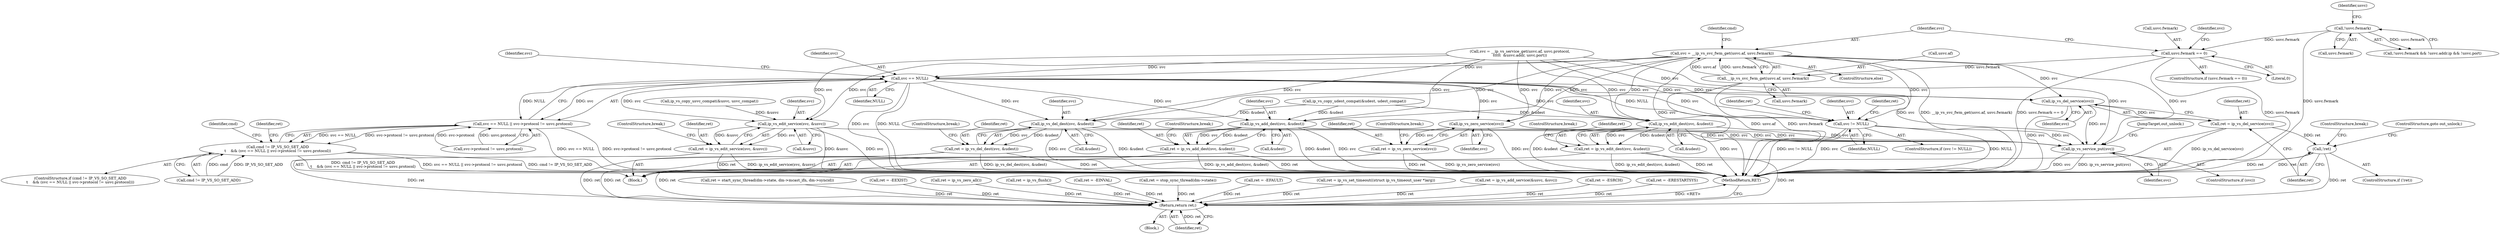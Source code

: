 digraph "0_linux_04bcef2a83f40c6db24222b27a52892cba39dffb_0@pointer" {
"1000361" [label="(Call,svc = __ip_vs_svc_fwm_get(usvc.af, usvc.fwmark))"];
"1000363" [label="(Call,__ip_vs_svc_fwm_get(usvc.af, usvc.fwmark))"];
"1000339" [label="(Call,usvc.fwmark == 0)"];
"1000282" [label="(Call,!usvc.fwmark)"];
"1000376" [label="(Call,svc == NULL)"];
"1000375" [label="(Call,svc == NULL || svc->protocol != usvc.protocol)"];
"1000371" [label="(Call,cmd != IP_VS_SO_SET_ADD\n\t    && (svc == NULL || svc->protocol != usvc.protocol))"];
"1000397" [label="(Call,svc != NULL)"];
"1000468" [label="(Call,ip_vs_service_put(svc))"];
"1000416" [label="(Call,ip_vs_edit_service(svc, &usvc))"];
"1000414" [label="(Call,ret = ip_vs_edit_service(svc, &usvc))"];
"1000476" [label="(Return,return ret;)"];
"1000424" [label="(Call,ip_vs_del_service(svc))"];
"1000422" [label="(Call,ret = ip_vs_del_service(svc))"];
"1000427" [label="(Call,!ret)"];
"1000434" [label="(Call,ip_vs_zero_service(svc))"];
"1000432" [label="(Call,ret = ip_vs_zero_service(svc))"];
"1000440" [label="(Call,ip_vs_add_dest(svc, &udest))"];
"1000438" [label="(Call,ret = ip_vs_add_dest(svc, &udest))"];
"1000448" [label="(Call,ip_vs_edit_dest(svc, &udest))"];
"1000446" [label="(Call,ret = ip_vs_edit_dest(svc, &udest))"];
"1000456" [label="(Call,ip_vs_del_dest(svc, &udest))"];
"1000454" [label="(Call,ret = ip_vs_del_dest(svc, &udest))"];
"1000430" [label="(ControlStructure,break;)"];
"1000433" [label="(Identifier,ret)"];
"1000223" [label="(Call,ret = start_sync_thread(dm->state, dm->mcast_ifn, dm->syncid))"];
"1000440" [label="(Call,ip_vs_add_dest(svc, &udest))"];
"1000432" [label="(Call,ret = ip_vs_zero_service(svc))"];
"1000343" [label="(Literal,0)"];
"1000340" [label="(Call,usvc.fwmark)"];
"1000378" [label="(Identifier,NULL)"];
"1000457" [label="(Identifier,svc)"];
"1000399" [label="(Identifier,NULL)"];
"1000345" [label="(Identifier,svc)"];
"1000417" [label="(Identifier,svc)"];
"1000400" [label="(Call,ret = -EEXIST)"];
"1000371" [label="(Call,cmd != IP_VS_SO_SET_ADD\n\t    && (svc == NULL || svc->protocol != usvc.protocol))"];
"1000406" [label="(Identifier,ret)"];
"1000460" [label="(ControlStructure,break;)"];
"1000373" [label="(Identifier,cmd)"];
"1000281" [label="(Call,!usvc.fwmark && !usvc.addr.ip && !usvc.port)"];
"1000393" [label="(Identifier,cmd)"];
"1000456" [label="(Call,ip_vs_del_dest(svc, &udest))"];
"1000427" [label="(Call,!ret)"];
"1000298" [label="(Call,ret = ip_vs_zero_all())"];
"1000194" [label="(Call,ret = ip_vs_flush())"];
"1000462" [label="(Call,ret = -EINVAL)"];
"1000426" [label="(ControlStructure,if (!ret))"];
"1000468" [label="(Call,ip_vs_service_put(svc))"];
"1000425" [label="(Identifier,svc)"];
"1000367" [label="(Call,usvc.fwmark)"];
"1000339" [label="(Call,usvc.fwmark == 0)"];
"1000394" [label="(Block,)"];
"1000271" [label="(Call,ip_vs_copy_udest_compat(&udest, udest_compat))"];
"1000415" [label="(Identifier,ret)"];
"1000381" [label="(Identifier,svc)"];
"1000455" [label="(Identifier,ret)"];
"1000398" [label="(Identifier,svc)"];
"1000416" [label="(Call,ip_vs_edit_service(svc, &usvc))"];
"1000396" [label="(ControlStructure,if (svc != NULL))"];
"1000248" [label="(Call,ret = stop_sync_thread(dm->state))"];
"1000466" [label="(ControlStructure,if (svc))"];
"1000458" [label="(Call,&udest)"];
"1000452" [label="(ControlStructure,break;)"];
"1000344" [label="(Call,svc = __ip_vs_service_get(usvc.af, usvc.protocol,\n\t\t\t\t\t  &usvc.addr, usvc.port))"];
"1000450" [label="(Call,&udest)"];
"1000370" [label="(ControlStructure,if (cmd != IP_VS_SO_SET_ADD\n\t    && (svc == NULL || svc->protocol != usvc.protocol)))"];
"1000420" [label="(ControlStructure,break;)"];
"1000267" [label="(Call,ip_vs_copy_usvc_compat(&usvc, usvc_compat))"];
"1000362" [label="(Identifier,svc)"];
"1000478" [label="(MethodReturn,RET)"];
"1000423" [label="(Identifier,ret)"];
"1000377" [label="(Identifier,svc)"];
"1000476" [label="(Return,return ret;)"];
"1000454" [label="(Call,ret = ip_vs_del_dest(svc, &udest))"];
"1000376" [label="(Call,svc == NULL)"];
"1000434" [label="(Call,ip_vs_zero_service(svc))"];
"1000333" [label="(Call,ret = -EFAULT)"];
"1000446" [label="(Call,ret = ip_vs_edit_dest(svc, &udest))"];
"1000444" [label="(ControlStructure,break;)"];
"1000418" [label="(Call,&usvc)"];
"1000113" [label="(Block,)"];
"1000363" [label="(Call,__ip_vs_svc_fwm_get(usvc.af, usvc.fwmark))"];
"1000379" [label="(Call,svc->protocol != usvc.protocol)"];
"1000422" [label="(Call,ret = ip_vs_del_service(svc))"];
"1000372" [label="(Call,cmd != IP_VS_SO_SET_ADD)"];
"1000388" [label="(Identifier,ret)"];
"1000477" [label="(Identifier,ret)"];
"1000290" [label="(Identifier,usvc)"];
"1000449" [label="(Identifier,svc)"];
"1000429" [label="(ControlStructure,goto out_unlock;)"];
"1000360" [label="(ControlStructure,else)"];
"1000204" [label="(Call,ret = ip_vs_set_timeout((struct ip_vs_timeout_user *)arg))"];
"1000361" [label="(Call,svc = __ip_vs_svc_fwm_get(usvc.af, usvc.fwmark))"];
"1000439" [label="(Identifier,ret)"];
"1000441" [label="(Identifier,svc)"];
"1000401" [label="(Identifier,ret)"];
"1000442" [label="(Call,&udest)"];
"1000283" [label="(Call,usvc.fwmark)"];
"1000375" [label="(Call,svc == NULL || svc->protocol != usvc.protocol)"];
"1000470" [label="(JumpTarget,out_unlock:)"];
"1000364" [label="(Call,usvc.af)"];
"1000447" [label="(Identifier,ret)"];
"1000414" [label="(Call,ret = ip_vs_edit_service(svc, &usvc))"];
"1000397" [label="(Call,svc != NULL)"];
"1000405" [label="(Call,ret = ip_vs_add_service(&usvc, &svc))"];
"1000436" [label="(ControlStructure,break;)"];
"1000438" [label="(Call,ret = ip_vs_add_dest(svc, &udest))"];
"1000282" [label="(Call,!usvc.fwmark)"];
"1000435" [label="(Identifier,svc)"];
"1000428" [label="(Identifier,ret)"];
"1000338" [label="(ControlStructure,if (usvc.fwmark == 0))"];
"1000387" [label="(Call,ret = -ESRCH)"];
"1000469" [label="(Identifier,svc)"];
"1000424" [label="(Call,ip_vs_del_service(svc))"];
"1000448" [label="(Call,ip_vs_edit_dest(svc, &udest))"];
"1000184" [label="(Call,ret = -ERESTARTSYS)"];
"1000361" -> "1000360"  [label="AST: "];
"1000361" -> "1000363"  [label="CFG: "];
"1000362" -> "1000361"  [label="AST: "];
"1000363" -> "1000361"  [label="AST: "];
"1000373" -> "1000361"  [label="CFG: "];
"1000361" -> "1000478"  [label="DDG: svc"];
"1000361" -> "1000478"  [label="DDG: __ip_vs_svc_fwm_get(usvc.af, usvc.fwmark)"];
"1000363" -> "1000361"  [label="DDG: usvc.af"];
"1000363" -> "1000361"  [label="DDG: usvc.fwmark"];
"1000361" -> "1000376"  [label="DDG: svc"];
"1000361" -> "1000397"  [label="DDG: svc"];
"1000361" -> "1000416"  [label="DDG: svc"];
"1000361" -> "1000424"  [label="DDG: svc"];
"1000361" -> "1000434"  [label="DDG: svc"];
"1000361" -> "1000440"  [label="DDG: svc"];
"1000361" -> "1000448"  [label="DDG: svc"];
"1000361" -> "1000456"  [label="DDG: svc"];
"1000361" -> "1000468"  [label="DDG: svc"];
"1000363" -> "1000367"  [label="CFG: "];
"1000364" -> "1000363"  [label="AST: "];
"1000367" -> "1000363"  [label="AST: "];
"1000363" -> "1000478"  [label="DDG: usvc.af"];
"1000363" -> "1000478"  [label="DDG: usvc.fwmark"];
"1000339" -> "1000363"  [label="DDG: usvc.fwmark"];
"1000339" -> "1000338"  [label="AST: "];
"1000339" -> "1000343"  [label="CFG: "];
"1000340" -> "1000339"  [label="AST: "];
"1000343" -> "1000339"  [label="AST: "];
"1000345" -> "1000339"  [label="CFG: "];
"1000362" -> "1000339"  [label="CFG: "];
"1000339" -> "1000478"  [label="DDG: usvc.fwmark == 0"];
"1000339" -> "1000478"  [label="DDG: usvc.fwmark"];
"1000282" -> "1000339"  [label="DDG: usvc.fwmark"];
"1000282" -> "1000281"  [label="AST: "];
"1000282" -> "1000283"  [label="CFG: "];
"1000283" -> "1000282"  [label="AST: "];
"1000290" -> "1000282"  [label="CFG: "];
"1000281" -> "1000282"  [label="CFG: "];
"1000282" -> "1000478"  [label="DDG: usvc.fwmark"];
"1000282" -> "1000281"  [label="DDG: usvc.fwmark"];
"1000376" -> "1000375"  [label="AST: "];
"1000376" -> "1000378"  [label="CFG: "];
"1000377" -> "1000376"  [label="AST: "];
"1000378" -> "1000376"  [label="AST: "];
"1000381" -> "1000376"  [label="CFG: "];
"1000375" -> "1000376"  [label="CFG: "];
"1000376" -> "1000478"  [label="DDG: svc"];
"1000376" -> "1000478"  [label="DDG: NULL"];
"1000376" -> "1000375"  [label="DDG: svc"];
"1000376" -> "1000375"  [label="DDG: NULL"];
"1000344" -> "1000376"  [label="DDG: svc"];
"1000376" -> "1000397"  [label="DDG: svc"];
"1000376" -> "1000397"  [label="DDG: NULL"];
"1000376" -> "1000416"  [label="DDG: svc"];
"1000376" -> "1000424"  [label="DDG: svc"];
"1000376" -> "1000434"  [label="DDG: svc"];
"1000376" -> "1000440"  [label="DDG: svc"];
"1000376" -> "1000448"  [label="DDG: svc"];
"1000376" -> "1000456"  [label="DDG: svc"];
"1000376" -> "1000468"  [label="DDG: svc"];
"1000375" -> "1000371"  [label="AST: "];
"1000375" -> "1000379"  [label="CFG: "];
"1000379" -> "1000375"  [label="AST: "];
"1000371" -> "1000375"  [label="CFG: "];
"1000375" -> "1000478"  [label="DDG: svc == NULL"];
"1000375" -> "1000478"  [label="DDG: svc->protocol != usvc.protocol"];
"1000375" -> "1000371"  [label="DDG: svc == NULL"];
"1000375" -> "1000371"  [label="DDG: svc->protocol != usvc.protocol"];
"1000379" -> "1000375"  [label="DDG: svc->protocol"];
"1000379" -> "1000375"  [label="DDG: usvc.protocol"];
"1000371" -> "1000370"  [label="AST: "];
"1000371" -> "1000372"  [label="CFG: "];
"1000372" -> "1000371"  [label="AST: "];
"1000388" -> "1000371"  [label="CFG: "];
"1000393" -> "1000371"  [label="CFG: "];
"1000371" -> "1000478"  [label="DDG: svc == NULL || svc->protocol != usvc.protocol"];
"1000371" -> "1000478"  [label="DDG: cmd != IP_VS_SO_SET_ADD"];
"1000371" -> "1000478"  [label="DDG: cmd != IP_VS_SO_SET_ADD\n\t    && (svc == NULL || svc->protocol != usvc.protocol)"];
"1000372" -> "1000371"  [label="DDG: cmd"];
"1000372" -> "1000371"  [label="DDG: IP_VS_SO_SET_ADD"];
"1000397" -> "1000396"  [label="AST: "];
"1000397" -> "1000399"  [label="CFG: "];
"1000398" -> "1000397"  [label="AST: "];
"1000399" -> "1000397"  [label="AST: "];
"1000401" -> "1000397"  [label="CFG: "];
"1000406" -> "1000397"  [label="CFG: "];
"1000397" -> "1000478"  [label="DDG: svc != NULL"];
"1000397" -> "1000478"  [label="DDG: svc"];
"1000397" -> "1000478"  [label="DDG: NULL"];
"1000344" -> "1000397"  [label="DDG: svc"];
"1000397" -> "1000468"  [label="DDG: svc"];
"1000468" -> "1000466"  [label="AST: "];
"1000468" -> "1000469"  [label="CFG: "];
"1000469" -> "1000468"  [label="AST: "];
"1000470" -> "1000468"  [label="CFG: "];
"1000468" -> "1000478"  [label="DDG: ip_vs_service_put(svc)"];
"1000468" -> "1000478"  [label="DDG: svc"];
"1000434" -> "1000468"  [label="DDG: svc"];
"1000416" -> "1000468"  [label="DDG: svc"];
"1000440" -> "1000468"  [label="DDG: svc"];
"1000344" -> "1000468"  [label="DDG: svc"];
"1000456" -> "1000468"  [label="DDG: svc"];
"1000448" -> "1000468"  [label="DDG: svc"];
"1000424" -> "1000468"  [label="DDG: svc"];
"1000416" -> "1000414"  [label="AST: "];
"1000416" -> "1000418"  [label="CFG: "];
"1000417" -> "1000416"  [label="AST: "];
"1000418" -> "1000416"  [label="AST: "];
"1000414" -> "1000416"  [label="CFG: "];
"1000416" -> "1000478"  [label="DDG: &usvc"];
"1000416" -> "1000478"  [label="DDG: svc"];
"1000416" -> "1000414"  [label="DDG: svc"];
"1000416" -> "1000414"  [label="DDG: &usvc"];
"1000344" -> "1000416"  [label="DDG: svc"];
"1000267" -> "1000416"  [label="DDG: &usvc"];
"1000414" -> "1000394"  [label="AST: "];
"1000415" -> "1000414"  [label="AST: "];
"1000420" -> "1000414"  [label="CFG: "];
"1000414" -> "1000478"  [label="DDG: ip_vs_edit_service(svc, &usvc)"];
"1000414" -> "1000478"  [label="DDG: ret"];
"1000414" -> "1000476"  [label="DDG: ret"];
"1000476" -> "1000113"  [label="AST: "];
"1000476" -> "1000477"  [label="CFG: "];
"1000477" -> "1000476"  [label="AST: "];
"1000478" -> "1000476"  [label="CFG: "];
"1000476" -> "1000478"  [label="DDG: <RET>"];
"1000477" -> "1000476"  [label="DDG: ret"];
"1000333" -> "1000476"  [label="DDG: ret"];
"1000184" -> "1000476"  [label="DDG: ret"];
"1000462" -> "1000476"  [label="DDG: ret"];
"1000194" -> "1000476"  [label="DDG: ret"];
"1000387" -> "1000476"  [label="DDG: ret"];
"1000446" -> "1000476"  [label="DDG: ret"];
"1000432" -> "1000476"  [label="DDG: ret"];
"1000405" -> "1000476"  [label="DDG: ret"];
"1000248" -> "1000476"  [label="DDG: ret"];
"1000223" -> "1000476"  [label="DDG: ret"];
"1000454" -> "1000476"  [label="DDG: ret"];
"1000427" -> "1000476"  [label="DDG: ret"];
"1000298" -> "1000476"  [label="DDG: ret"];
"1000400" -> "1000476"  [label="DDG: ret"];
"1000204" -> "1000476"  [label="DDG: ret"];
"1000438" -> "1000476"  [label="DDG: ret"];
"1000424" -> "1000422"  [label="AST: "];
"1000424" -> "1000425"  [label="CFG: "];
"1000425" -> "1000424"  [label="AST: "];
"1000422" -> "1000424"  [label="CFG: "];
"1000424" -> "1000478"  [label="DDG: svc"];
"1000424" -> "1000422"  [label="DDG: svc"];
"1000344" -> "1000424"  [label="DDG: svc"];
"1000422" -> "1000394"  [label="AST: "];
"1000423" -> "1000422"  [label="AST: "];
"1000428" -> "1000422"  [label="CFG: "];
"1000422" -> "1000478"  [label="DDG: ip_vs_del_service(svc)"];
"1000422" -> "1000427"  [label="DDG: ret"];
"1000427" -> "1000426"  [label="AST: "];
"1000427" -> "1000428"  [label="CFG: "];
"1000428" -> "1000427"  [label="AST: "];
"1000429" -> "1000427"  [label="CFG: "];
"1000430" -> "1000427"  [label="CFG: "];
"1000427" -> "1000478"  [label="DDG: ret"];
"1000427" -> "1000478"  [label="DDG: !ret"];
"1000434" -> "1000432"  [label="AST: "];
"1000434" -> "1000435"  [label="CFG: "];
"1000435" -> "1000434"  [label="AST: "];
"1000432" -> "1000434"  [label="CFG: "];
"1000434" -> "1000478"  [label="DDG: svc"];
"1000434" -> "1000432"  [label="DDG: svc"];
"1000344" -> "1000434"  [label="DDG: svc"];
"1000432" -> "1000394"  [label="AST: "];
"1000433" -> "1000432"  [label="AST: "];
"1000436" -> "1000432"  [label="CFG: "];
"1000432" -> "1000478"  [label="DDG: ip_vs_zero_service(svc)"];
"1000432" -> "1000478"  [label="DDG: ret"];
"1000440" -> "1000438"  [label="AST: "];
"1000440" -> "1000442"  [label="CFG: "];
"1000441" -> "1000440"  [label="AST: "];
"1000442" -> "1000440"  [label="AST: "];
"1000438" -> "1000440"  [label="CFG: "];
"1000440" -> "1000478"  [label="DDG: &udest"];
"1000440" -> "1000478"  [label="DDG: svc"];
"1000440" -> "1000438"  [label="DDG: svc"];
"1000440" -> "1000438"  [label="DDG: &udest"];
"1000344" -> "1000440"  [label="DDG: svc"];
"1000271" -> "1000440"  [label="DDG: &udest"];
"1000438" -> "1000394"  [label="AST: "];
"1000439" -> "1000438"  [label="AST: "];
"1000444" -> "1000438"  [label="CFG: "];
"1000438" -> "1000478"  [label="DDG: ip_vs_add_dest(svc, &udest)"];
"1000438" -> "1000478"  [label="DDG: ret"];
"1000448" -> "1000446"  [label="AST: "];
"1000448" -> "1000450"  [label="CFG: "];
"1000449" -> "1000448"  [label="AST: "];
"1000450" -> "1000448"  [label="AST: "];
"1000446" -> "1000448"  [label="CFG: "];
"1000448" -> "1000478"  [label="DDG: &udest"];
"1000448" -> "1000478"  [label="DDG: svc"];
"1000448" -> "1000446"  [label="DDG: svc"];
"1000448" -> "1000446"  [label="DDG: &udest"];
"1000344" -> "1000448"  [label="DDG: svc"];
"1000271" -> "1000448"  [label="DDG: &udest"];
"1000446" -> "1000394"  [label="AST: "];
"1000447" -> "1000446"  [label="AST: "];
"1000452" -> "1000446"  [label="CFG: "];
"1000446" -> "1000478"  [label="DDG: ret"];
"1000446" -> "1000478"  [label="DDG: ip_vs_edit_dest(svc, &udest)"];
"1000456" -> "1000454"  [label="AST: "];
"1000456" -> "1000458"  [label="CFG: "];
"1000457" -> "1000456"  [label="AST: "];
"1000458" -> "1000456"  [label="AST: "];
"1000454" -> "1000456"  [label="CFG: "];
"1000456" -> "1000478"  [label="DDG: svc"];
"1000456" -> "1000478"  [label="DDG: &udest"];
"1000456" -> "1000454"  [label="DDG: svc"];
"1000456" -> "1000454"  [label="DDG: &udest"];
"1000344" -> "1000456"  [label="DDG: svc"];
"1000271" -> "1000456"  [label="DDG: &udest"];
"1000454" -> "1000394"  [label="AST: "];
"1000455" -> "1000454"  [label="AST: "];
"1000460" -> "1000454"  [label="CFG: "];
"1000454" -> "1000478"  [label="DDG: ret"];
"1000454" -> "1000478"  [label="DDG: ip_vs_del_dest(svc, &udest)"];
}
